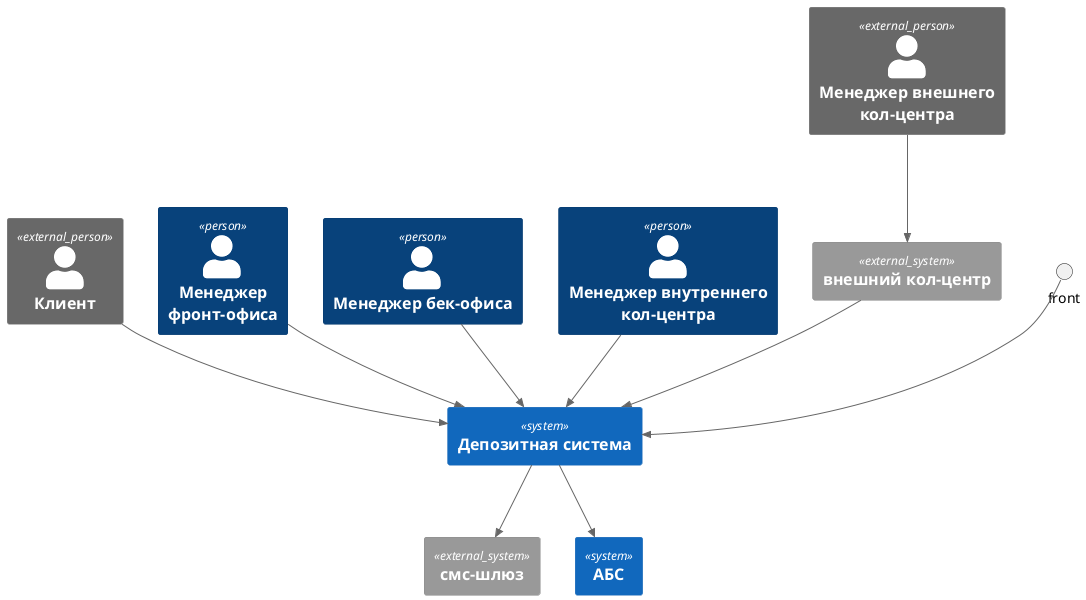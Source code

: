 @startuml
!include <C4/C4_Container>

Person_Ext(client, "Клиент", "")
Person(man_front, "Менеджер фронт-офиса", "")
Person(man_back, "Менеджер бек-офиса", "")
Person(man_call_center, "Менеджер внутреннего кол-центра", "")
Person_Ext(man_ext_call_center, "Менеджер внешнего кол-центра", "")

System_Ext(sms, "смс-шлюз")
System_Ext(call_center, "внешний кол-центр")
System(bank, "Депозитная система")
System(abc, "АБС")



Rel(bank, sms, "")
Rel(call_center, bank, "")
Rel(man_front, bank, "")
Rel(man_back, bank, "")
Rel(client, bank, "")
Rel(man_call_center, bank, "")
Rel(man_ext_call_center, call_center, "")
Rel(bank, abc, "")
Rel(front, bank, "")


@enduml